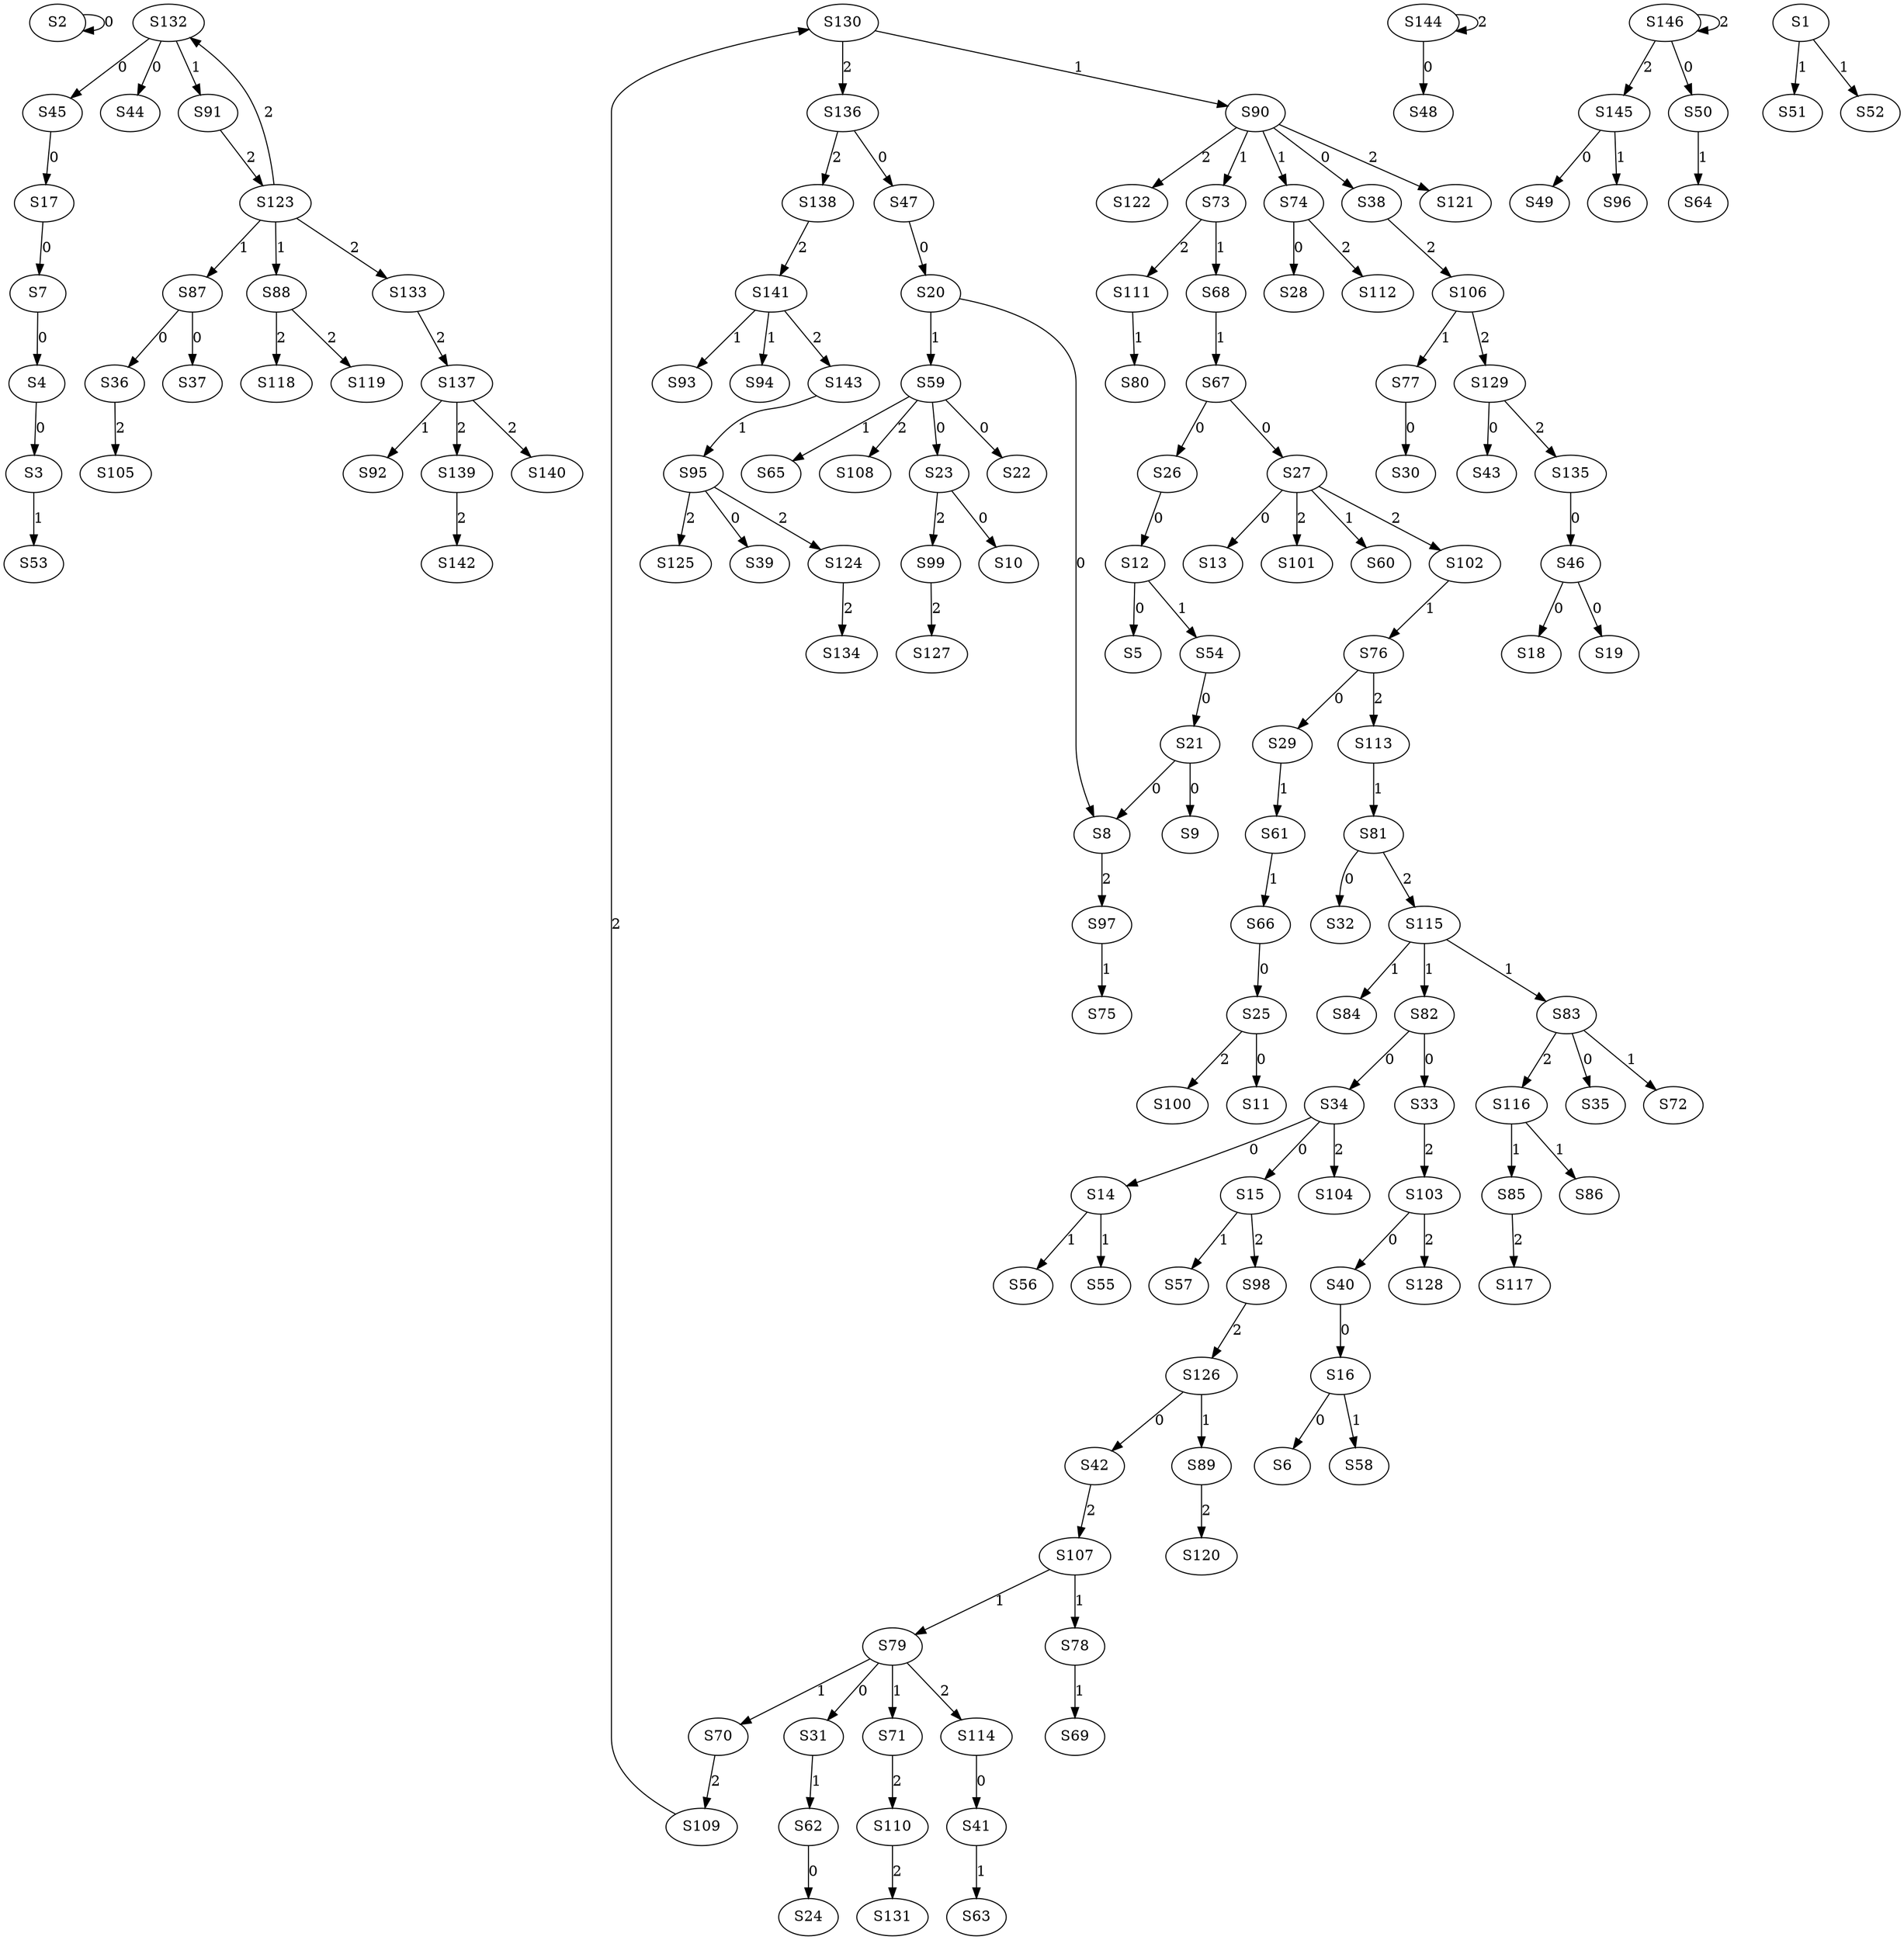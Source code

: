 strict digraph {
	S2 -> S2 [ label = 0 ];
	S4 -> S3 [ label = 0 ];
	S7 -> S4 [ label = 0 ];
	S12 -> S5 [ label = 0 ];
	S16 -> S6 [ label = 0 ];
	S17 -> S7 [ label = 0 ];
	S21 -> S8 [ label = 0 ];
	S21 -> S9 [ label = 0 ];
	S23 -> S10 [ label = 0 ];
	S25 -> S11 [ label = 0 ];
	S26 -> S12 [ label = 0 ];
	S27 -> S13 [ label = 0 ];
	S34 -> S14 [ label = 0 ];
	S34 -> S15 [ label = 0 ];
	S40 -> S16 [ label = 0 ];
	S45 -> S17 [ label = 0 ];
	S46 -> S18 [ label = 0 ];
	S46 -> S19 [ label = 0 ];
	S47 -> S20 [ label = 0 ];
	S54 -> S21 [ label = 0 ];
	S59 -> S22 [ label = 0 ];
	S59 -> S23 [ label = 0 ];
	S62 -> S24 [ label = 0 ];
	S66 -> S25 [ label = 0 ];
	S67 -> S26 [ label = 0 ];
	S67 -> S27 [ label = 0 ];
	S74 -> S28 [ label = 0 ];
	S76 -> S29 [ label = 0 ];
	S77 -> S30 [ label = 0 ];
	S79 -> S31 [ label = 0 ];
	S81 -> S32 [ label = 0 ];
	S82 -> S33 [ label = 0 ];
	S82 -> S34 [ label = 0 ];
	S83 -> S35 [ label = 0 ];
	S87 -> S36 [ label = 0 ];
	S87 -> S37 [ label = 0 ];
	S90 -> S38 [ label = 0 ];
	S95 -> S39 [ label = 0 ];
	S103 -> S40 [ label = 0 ];
	S114 -> S41 [ label = 0 ];
	S126 -> S42 [ label = 0 ];
	S129 -> S43 [ label = 0 ];
	S132 -> S44 [ label = 0 ];
	S132 -> S45 [ label = 0 ];
	S135 -> S46 [ label = 0 ];
	S136 -> S47 [ label = 0 ];
	S144 -> S48 [ label = 0 ];
	S145 -> S49 [ label = 0 ];
	S146 -> S50 [ label = 0 ];
	S1 -> S51 [ label = 1 ];
	S1 -> S52 [ label = 1 ];
	S3 -> S53 [ label = 1 ];
	S12 -> S54 [ label = 1 ];
	S14 -> S55 [ label = 1 ];
	S14 -> S56 [ label = 1 ];
	S15 -> S57 [ label = 1 ];
	S16 -> S58 [ label = 1 ];
	S20 -> S59 [ label = 1 ];
	S27 -> S60 [ label = 1 ];
	S29 -> S61 [ label = 1 ];
	S31 -> S62 [ label = 1 ];
	S41 -> S63 [ label = 1 ];
	S50 -> S64 [ label = 1 ];
	S59 -> S65 [ label = 1 ];
	S61 -> S66 [ label = 1 ];
	S68 -> S67 [ label = 1 ];
	S73 -> S68 [ label = 1 ];
	S78 -> S69 [ label = 1 ];
	S79 -> S70 [ label = 1 ];
	S79 -> S71 [ label = 1 ];
	S83 -> S72 [ label = 1 ];
	S90 -> S73 [ label = 1 ];
	S90 -> S74 [ label = 1 ];
	S97 -> S75 [ label = 1 ];
	S102 -> S76 [ label = 1 ];
	S106 -> S77 [ label = 1 ];
	S107 -> S78 [ label = 1 ];
	S107 -> S79 [ label = 1 ];
	S111 -> S80 [ label = 1 ];
	S113 -> S81 [ label = 1 ];
	S115 -> S82 [ label = 1 ];
	S115 -> S83 [ label = 1 ];
	S115 -> S84 [ label = 1 ];
	S116 -> S85 [ label = 1 ];
	S116 -> S86 [ label = 1 ];
	S123 -> S87 [ label = 1 ];
	S123 -> S88 [ label = 1 ];
	S126 -> S89 [ label = 1 ];
	S130 -> S90 [ label = 1 ];
	S132 -> S91 [ label = 1 ];
	S137 -> S92 [ label = 1 ];
	S141 -> S93 [ label = 1 ];
	S141 -> S94 [ label = 1 ];
	S143 -> S95 [ label = 1 ];
	S145 -> S96 [ label = 1 ];
	S8 -> S97 [ label = 2 ];
	S15 -> S98 [ label = 2 ];
	S23 -> S99 [ label = 2 ];
	S25 -> S100 [ label = 2 ];
	S27 -> S101 [ label = 2 ];
	S27 -> S102 [ label = 2 ];
	S33 -> S103 [ label = 2 ];
	S34 -> S104 [ label = 2 ];
	S36 -> S105 [ label = 2 ];
	S38 -> S106 [ label = 2 ];
	S42 -> S107 [ label = 2 ];
	S59 -> S108 [ label = 2 ];
	S70 -> S109 [ label = 2 ];
	S71 -> S110 [ label = 2 ];
	S73 -> S111 [ label = 2 ];
	S74 -> S112 [ label = 2 ];
	S76 -> S113 [ label = 2 ];
	S79 -> S114 [ label = 2 ];
	S81 -> S115 [ label = 2 ];
	S83 -> S116 [ label = 2 ];
	S85 -> S117 [ label = 2 ];
	S88 -> S118 [ label = 2 ];
	S88 -> S119 [ label = 2 ];
	S89 -> S120 [ label = 2 ];
	S90 -> S121 [ label = 2 ];
	S90 -> S122 [ label = 2 ];
	S91 -> S123 [ label = 2 ];
	S95 -> S124 [ label = 2 ];
	S95 -> S125 [ label = 2 ];
	S98 -> S126 [ label = 2 ];
	S99 -> S127 [ label = 2 ];
	S103 -> S128 [ label = 2 ];
	S106 -> S129 [ label = 2 ];
	S109 -> S130 [ label = 2 ];
	S110 -> S131 [ label = 2 ];
	S123 -> S132 [ label = 2 ];
	S123 -> S133 [ label = 2 ];
	S124 -> S134 [ label = 2 ];
	S129 -> S135 [ label = 2 ];
	S130 -> S136 [ label = 2 ];
	S133 -> S137 [ label = 2 ];
	S136 -> S138 [ label = 2 ];
	S137 -> S139 [ label = 2 ];
	S137 -> S140 [ label = 2 ];
	S138 -> S141 [ label = 2 ];
	S139 -> S142 [ label = 2 ];
	S141 -> S143 [ label = 2 ];
	S144 -> S144 [ label = 2 ];
	S146 -> S145 [ label = 2 ];
	S146 -> S146 [ label = 2 ];
	S20 -> S8 [ label = 0 ];
}